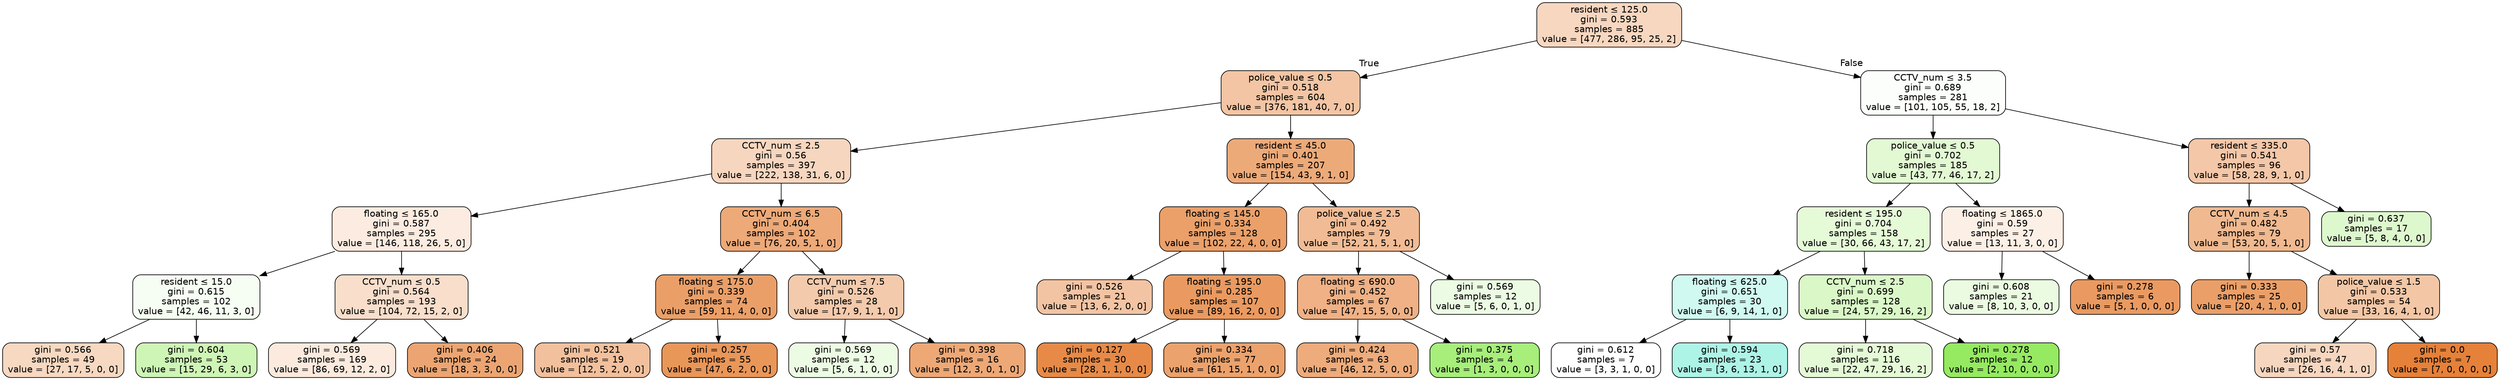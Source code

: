 digraph Tree {
node [shape=box, style="filled, rounded", color="black", fontname=helvetica] ;
edge [fontname=helvetica] ;
0 [label=<resident &le; 125.0<br/>gini = 0.593<br/>samples = 885<br/>value = [477, 286, 95, 25, 2]>, fillcolor="#f7d7c0"] ;
1 [label=<police_value &le; 0.5<br/>gini = 0.518<br/>samples = 604<br/>value = [376, 181, 40, 7, 0]>, fillcolor="#f3c5a4"] ;
0 -> 1 [labeldistance=2.5, labelangle=45, headlabel="True"] ;
2 [label=<CCTV_num &le; 2.5<br/>gini = 0.56<br/>samples = 397<br/>value = [222, 138, 31, 6, 0]>, fillcolor="#f7d6bf"] ;
1 -> 2 ;
3 [label=<floating &le; 165.0<br/>gini = 0.587<br/>samples = 295<br/>value = [146, 118, 26, 5, 0]>, fillcolor="#fbebe0"] ;
2 -> 3 ;
4 [label=<resident &le; 15.0<br/>gini = 0.615<br/>samples = 102<br/>value = [42, 46, 11, 3, 0]>, fillcolor="#f6fdf2"] ;
3 -> 4 ;
5 [label=<gini = 0.566<br/>samples = 49<br/>value = [27, 17, 5, 0, 0]>, fillcolor="#f7d8c1"] ;
4 -> 5 ;
6 [label=<gini = 0.604<br/>samples = 53<br/>value = [15, 29, 6, 3, 0]>, fillcolor="#cef5b6"] ;
4 -> 6 ;
7 [label=<CCTV_num &le; 0.5<br/>gini = 0.564<br/>samples = 193<br/>value = [104, 72, 15, 2, 0]>, fillcolor="#f8decb"] ;
3 -> 7 ;
8 [label=<gini = 0.569<br/>samples = 169<br/>value = [86, 69, 12, 2, 0]>, fillcolor="#fbeadd"] ;
7 -> 8 ;
9 [label=<gini = 0.406<br/>samples = 24<br/>value = [18, 3, 3, 0, 0]>, fillcolor="#eca572"] ;
7 -> 9 ;
10 [label=<CCTV_num &le; 6.5<br/>gini = 0.404<br/>samples = 102<br/>value = [76, 20, 5, 1, 0]>, fillcolor="#eda978"] ;
2 -> 10 ;
11 [label=<floating &le; 175.0<br/>gini = 0.339<br/>samples = 74<br/>value = [59, 11, 4, 0, 0]>, fillcolor="#eb9f68"] ;
10 -> 11 ;
12 [label=<gini = 0.521<br/>samples = 19<br/>value = [12, 5, 2, 0, 0]>, fillcolor="#f2c09c"] ;
11 -> 12 ;
13 [label=<gini = 0.257<br/>samples = 55<br/>value = [47, 6, 2, 0, 0]>, fillcolor="#e99659"] ;
11 -> 13 ;
14 [label=<CCTV_num &le; 7.5<br/>gini = 0.526<br/>samples = 28<br/>value = [17, 9, 1, 1, 0]>, fillcolor="#f4caac"] ;
10 -> 14 ;
15 [label=<gini = 0.569<br/>samples = 12<br/>value = [5, 6, 1, 0, 0]>, fillcolor="#ecfbe3"] ;
14 -> 15 ;
16 [label=<gini = 0.398<br/>samples = 16<br/>value = [12, 3, 0, 1, 0]>, fillcolor="#eda876"] ;
14 -> 16 ;
17 [label=<resident &le; 45.0<br/>gini = 0.401<br/>samples = 207<br/>value = [154, 43, 9, 1, 0]>, fillcolor="#edaa79"] ;
1 -> 17 ;
18 [label=<floating &le; 145.0<br/>gini = 0.334<br/>samples = 128<br/>value = [102, 22, 4, 0, 0]>, fillcolor="#eba06a"] ;
17 -> 18 ;
19 [label=<gini = 0.526<br/>samples = 21<br/>value = [13, 6, 2, 0, 0]>, fillcolor="#f3c4a3"] ;
18 -> 19 ;
20 [label=<floating &le; 195.0<br/>gini = 0.285<br/>samples = 107<br/>value = [89, 16, 2, 0, 0]>, fillcolor="#ea9a60"] ;
18 -> 20 ;
21 [label=<gini = 0.127<br/>samples = 30<br/>value = [28, 1, 1, 0, 0]>, fillcolor="#e78a47"] ;
20 -> 21 ;
22 [label=<gini = 0.334<br/>samples = 77<br/>value = [61, 15, 1, 0, 0]>, fillcolor="#eca26c"] ;
20 -> 22 ;
23 [label=<police_value &le; 2.5<br/>gini = 0.492<br/>samples = 79<br/>value = [52, 21, 5, 1, 0]>, fillcolor="#f1bc95"] ;
17 -> 23 ;
24 [label=<floating &le; 690.0<br/>gini = 0.452<br/>samples = 67<br/>value = [47, 15, 5, 0, 0]>, fillcolor="#efb185"] ;
23 -> 24 ;
25 [label=<gini = 0.424<br/>samples = 63<br/>value = [46, 12, 5, 0, 0]>, fillcolor="#eeab7b"] ;
24 -> 25 ;
26 [label=<gini = 0.375<br/>samples = 4<br/>value = [1, 3, 0, 0, 0]>, fillcolor="#a7ee7b"] ;
24 -> 26 ;
27 [label=<gini = 0.569<br/>samples = 12<br/>value = [5, 6, 0, 1, 0]>, fillcolor="#ecfbe3"] ;
23 -> 27 ;
28 [label=<CCTV_num &le; 3.5<br/>gini = 0.689<br/>samples = 281<br/>value = [101, 105, 55, 18, 2]>, fillcolor="#fcfefb"] ;
0 -> 28 [labeldistance=2.5, labelangle=-45, headlabel="False"] ;
29 [label=<police_value &le; 0.5<br/>gini = 0.702<br/>samples = 185<br/>value = [43, 77, 46, 17, 2]>, fillcolor="#e2f9d3"] ;
28 -> 29 ;
30 [label=<resident &le; 195.0<br/>gini = 0.704<br/>samples = 158<br/>value = [30, 66, 43, 17, 2]>, fillcolor="#e5fad7"] ;
29 -> 30 ;
31 [label=<floating &le; 625.0<br/>gini = 0.651<br/>samples = 30<br/>value = [6, 9, 14, 1, 0]>, fillcolor="#d0f9f1"] ;
30 -> 31 ;
32 [label=<gini = 0.612<br/>samples = 7<br/>value = [3, 3, 1, 0, 0]>, fillcolor="#ffffff"] ;
31 -> 32 ;
33 [label=<gini = 0.594<br/>samples = 23<br/>value = [3, 6, 13, 1, 0]>, fillcolor="#adf4e7"] ;
31 -> 33 ;
34 [label=<CCTV_num &le; 2.5<br/>gini = 0.699<br/>samples = 128<br/>value = [24, 57, 29, 16, 2]>, fillcolor="#daf8c7"] ;
30 -> 34 ;
35 [label=<gini = 0.718<br/>samples = 116<br/>value = [22, 47, 29, 16, 2]>, fillcolor="#e4fad6"] ;
34 -> 35 ;
36 [label=<gini = 0.278<br/>samples = 12<br/>value = [2, 10, 0, 0, 0]>, fillcolor="#95ea61"] ;
34 -> 36 ;
37 [label=<floating &le; 1865.0<br/>gini = 0.59<br/>samples = 27<br/>value = [13, 11, 3, 0, 0]>, fillcolor="#fcefe6"] ;
29 -> 37 ;
38 [label=<gini = 0.608<br/>samples = 21<br/>value = [8, 10, 3, 0, 0]>, fillcolor="#ebfbe1"] ;
37 -> 38 ;
39 [label=<gini = 0.278<br/>samples = 6<br/>value = [5, 1, 0, 0, 0]>, fillcolor="#ea9a61"] ;
37 -> 39 ;
40 [label=<resident &le; 335.0<br/>gini = 0.541<br/>samples = 96<br/>value = [58, 28, 9, 1, 0]>, fillcolor="#f4c7a8"] ;
28 -> 40 ;
41 [label=<CCTV_num &le; 4.5<br/>gini = 0.482<br/>samples = 79<br/>value = [53, 20, 5, 1, 0]>, fillcolor="#f0b990"] ;
40 -> 41 ;
42 [label=<gini = 0.333<br/>samples = 25<br/>value = [20, 4, 1, 0, 0]>, fillcolor="#eb9f68"] ;
41 -> 42 ;
43 [label=<police_value &le; 1.5<br/>gini = 0.533<br/>samples = 54<br/>value = [33, 16, 4, 1, 0]>, fillcolor="#f3c7a6"] ;
41 -> 43 ;
44 [label=<gini = 0.57<br/>samples = 47<br/>value = [26, 16, 4, 1, 0]>, fillcolor="#f7d6bf"] ;
43 -> 44 ;
45 [label=<gini = 0.0<br/>samples = 7<br/>value = [7, 0, 0, 0, 0]>, fillcolor="#e58139"] ;
43 -> 45 ;
46 [label=<gini = 0.637<br/>samples = 17<br/>value = [5, 8, 4, 0, 0]>, fillcolor="#def8ce"] ;
40 -> 46 ;
}